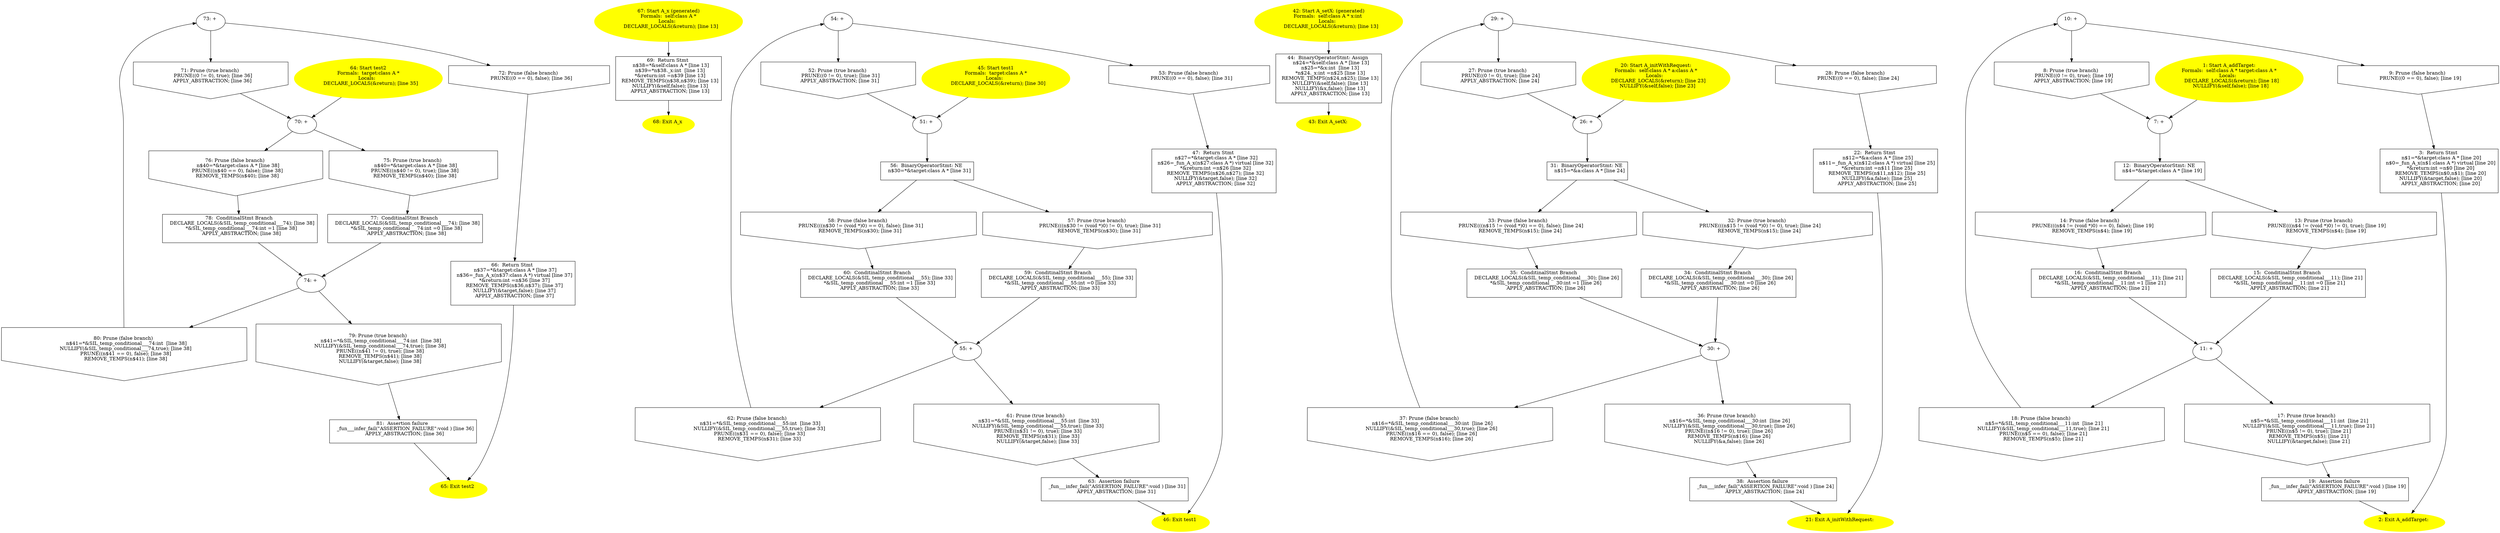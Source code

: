 digraph iCFG {
81 [label="81:  Assertion failure \n   _fun___infer_fail(\"ASSERTION_FAILURE\":void ) [line 36]\n  APPLY_ABSTRACTION; [line 36]\n " shape="box"]
	

	 81 -> 65 ;
80 [label="80: Prune (false branch) \n   n$41=*&SIL_temp_conditional___74:int  [line 38]\n  NULLIFY(&SIL_temp_conditional___74,true); [line 38]\n  PRUNE((n$41 == 0), false); [line 38]\n  REMOVE_TEMPS(n$41); [line 38]\n " shape="invhouse"]
	

	 80 -> 73 ;
79 [label="79: Prune (true branch) \n   n$41=*&SIL_temp_conditional___74:int  [line 38]\n  NULLIFY(&SIL_temp_conditional___74,true); [line 38]\n  PRUNE((n$41 != 0), true); [line 38]\n  REMOVE_TEMPS(n$41); [line 38]\n  NULLIFY(&target,false); [line 38]\n " shape="invhouse"]
	

	 79 -> 81 ;
78 [label="78:  ConditinalStmt Branch \n   DECLARE_LOCALS(&SIL_temp_conditional___74); [line 38]\n  *&SIL_temp_conditional___74:int =1 [line 38]\n  APPLY_ABSTRACTION; [line 38]\n " shape="box"]
	

	 78 -> 74 ;
77 [label="77:  ConditinalStmt Branch \n   DECLARE_LOCALS(&SIL_temp_conditional___74); [line 38]\n  *&SIL_temp_conditional___74:int =0 [line 38]\n  APPLY_ABSTRACTION; [line 38]\n " shape="box"]
	

	 77 -> 74 ;
76 [label="76: Prune (false branch) \n   n$40=*&target:class A * [line 38]\n  PRUNE((n$40 == 0), false); [line 38]\n  REMOVE_TEMPS(n$40); [line 38]\n " shape="invhouse"]
	

	 76 -> 78 ;
75 [label="75: Prune (true branch) \n   n$40=*&target:class A * [line 38]\n  PRUNE((n$40 != 0), true); [line 38]\n  REMOVE_TEMPS(n$40); [line 38]\n " shape="invhouse"]
	

	 75 -> 77 ;
74 [label="74: + \n  " ]
	

	 74 -> 79 ;
	 74 -> 80 ;
73 [label="73: + \n  " ]
	

	 73 -> 71 ;
	 73 -> 72 ;
72 [label="72: Prune (false branch) \n   PRUNE((0 == 0), false); [line 36]\n " shape="invhouse"]
	

	 72 -> 66 ;
71 [label="71: Prune (true branch) \n   PRUNE((0 != 0), true); [line 36]\n  APPLY_ABSTRACTION; [line 36]\n " shape="invhouse"]
	

	 71 -> 70 ;
70 [label="70: + \n  " ]
	

	 70 -> 75 ;
	 70 -> 76 ;
69 [label="69:  Return Stmt \n   n$38=*&self:class A * [line 13]\n  n$39=*n$38._x:int  [line 13]\n  *&return:int =n$39 [line 13]\n  REMOVE_TEMPS(n$38,n$39); [line 13]\n  NULLIFY(&self,false); [line 13]\n  APPLY_ABSTRACTION; [line 13]\n " shape="box"]
	

	 69 -> 68 ;
68 [label="68: Exit A_x \n  " color=yellow style=filled]
	

67 [label="67: Start A_x (generated)\nFormals:  self:class A *\nLocals:  \n   DECLARE_LOCALS(&return); [line 13]\n " color=yellow style=filled]
	

	 67 -> 69 ;
66 [label="66:  Return Stmt \n   n$37=*&target:class A * [line 37]\n  n$36=_fun_A_x(n$37:class A *) virtual [line 37]\n  *&return:int =n$36 [line 37]\n  REMOVE_TEMPS(n$36,n$37); [line 37]\n  NULLIFY(&target,false); [line 37]\n  APPLY_ABSTRACTION; [line 37]\n " shape="box"]
	

	 66 -> 65 ;
65 [label="65: Exit test2 \n  " color=yellow style=filled]
	

64 [label="64: Start test2\nFormals:  target:class A *\nLocals:  \n   DECLARE_LOCALS(&return); [line 35]\n " color=yellow style=filled]
	

	 64 -> 70 ;
63 [label="63:  Assertion failure \n   _fun___infer_fail(\"ASSERTION_FAILURE\":void ) [line 31]\n  APPLY_ABSTRACTION; [line 31]\n " shape="box"]
	

	 63 -> 46 ;
62 [label="62: Prune (false branch) \n   n$31=*&SIL_temp_conditional___55:int  [line 33]\n  NULLIFY(&SIL_temp_conditional___55,true); [line 33]\n  PRUNE((n$31 == 0), false); [line 33]\n  REMOVE_TEMPS(n$31); [line 33]\n " shape="invhouse"]
	

	 62 -> 54 ;
61 [label="61: Prune (true branch) \n   n$31=*&SIL_temp_conditional___55:int  [line 33]\n  NULLIFY(&SIL_temp_conditional___55,true); [line 33]\n  PRUNE((n$31 != 0), true); [line 33]\n  REMOVE_TEMPS(n$31); [line 33]\n  NULLIFY(&target,false); [line 33]\n " shape="invhouse"]
	

	 61 -> 63 ;
60 [label="60:  ConditinalStmt Branch \n   DECLARE_LOCALS(&SIL_temp_conditional___55); [line 33]\n  *&SIL_temp_conditional___55:int =1 [line 33]\n  APPLY_ABSTRACTION; [line 33]\n " shape="box"]
	

	 60 -> 55 ;
59 [label="59:  ConditinalStmt Branch \n   DECLARE_LOCALS(&SIL_temp_conditional___55); [line 33]\n  *&SIL_temp_conditional___55:int =0 [line 33]\n  APPLY_ABSTRACTION; [line 33]\n " shape="box"]
	

	 59 -> 55 ;
58 [label="58: Prune (false branch) \n   PRUNE(((n$30 != (void *)0) == 0), false); [line 31]\n  REMOVE_TEMPS(n$30); [line 31]\n " shape="invhouse"]
	

	 58 -> 60 ;
57 [label="57: Prune (true branch) \n   PRUNE(((n$30 != (void *)0) != 0), true); [line 31]\n  REMOVE_TEMPS(n$30); [line 31]\n " shape="invhouse"]
	

	 57 -> 59 ;
56 [label="56:  BinaryOperatorStmt: NE \n   n$30=*&target:class A * [line 31]\n " shape="box"]
	

	 56 -> 57 ;
	 56 -> 58 ;
55 [label="55: + \n  " ]
	

	 55 -> 61 ;
	 55 -> 62 ;
54 [label="54: + \n  " ]
	

	 54 -> 52 ;
	 54 -> 53 ;
53 [label="53: Prune (false branch) \n   PRUNE((0 == 0), false); [line 31]\n " shape="invhouse"]
	

	 53 -> 47 ;
52 [label="52: Prune (true branch) \n   PRUNE((0 != 0), true); [line 31]\n  APPLY_ABSTRACTION; [line 31]\n " shape="invhouse"]
	

	 52 -> 51 ;
51 [label="51: + \n  " ]
	

	 51 -> 56 ;
47 [label="47:  Return Stmt \n   n$27=*&target:class A * [line 32]\n  n$26=_fun_A_x(n$27:class A *) virtual [line 32]\n  *&return:int =n$26 [line 32]\n  REMOVE_TEMPS(n$26,n$27); [line 32]\n  NULLIFY(&target,false); [line 32]\n  APPLY_ABSTRACTION; [line 32]\n " shape="box"]
	

	 47 -> 46 ;
46 [label="46: Exit test1 \n  " color=yellow style=filled]
	

45 [label="45: Start test1\nFormals:  target:class A *\nLocals:  \n   DECLARE_LOCALS(&return); [line 30]\n " color=yellow style=filled]
	

	 45 -> 51 ;
44 [label="44:  BinaryOperatorStmt: Assign \n   n$24=*&self:class A * [line 13]\n  n$25=*&x:int  [line 13]\n  *n$24._x:int =n$25 [line 13]\n  REMOVE_TEMPS(n$24,n$25); [line 13]\n  NULLIFY(&self,false); [line 13]\n  NULLIFY(&x,false); [line 13]\n  APPLY_ABSTRACTION; [line 13]\n " shape="box"]
	

	 44 -> 43 ;
43 [label="43: Exit A_setX: \n  " color=yellow style=filled]
	

42 [label="42: Start A_setX: (generated)\nFormals:  self:class A * x:int \nLocals:  \n   DECLARE_LOCALS(&return); [line 13]\n " color=yellow style=filled]
	

	 42 -> 44 ;
38 [label="38:  Assertion failure \n   _fun___infer_fail(\"ASSERTION_FAILURE\":void ) [line 24]\n  APPLY_ABSTRACTION; [line 24]\n " shape="box"]
	

	 38 -> 21 ;
37 [label="37: Prune (false branch) \n   n$16=*&SIL_temp_conditional___30:int  [line 26]\n  NULLIFY(&SIL_temp_conditional___30,true); [line 26]\n  PRUNE((n$16 == 0), false); [line 26]\n  REMOVE_TEMPS(n$16); [line 26]\n " shape="invhouse"]
	

	 37 -> 29 ;
36 [label="36: Prune (true branch) \n   n$16=*&SIL_temp_conditional___30:int  [line 26]\n  NULLIFY(&SIL_temp_conditional___30,true); [line 26]\n  PRUNE((n$16 != 0), true); [line 26]\n  REMOVE_TEMPS(n$16); [line 26]\n  NULLIFY(&a,false); [line 26]\n " shape="invhouse"]
	

	 36 -> 38 ;
35 [label="35:  ConditinalStmt Branch \n   DECLARE_LOCALS(&SIL_temp_conditional___30); [line 26]\n  *&SIL_temp_conditional___30:int =1 [line 26]\n  APPLY_ABSTRACTION; [line 26]\n " shape="box"]
	

	 35 -> 30 ;
34 [label="34:  ConditinalStmt Branch \n   DECLARE_LOCALS(&SIL_temp_conditional___30); [line 26]\n  *&SIL_temp_conditional___30:int =0 [line 26]\n  APPLY_ABSTRACTION; [line 26]\n " shape="box"]
	

	 34 -> 30 ;
33 [label="33: Prune (false branch) \n   PRUNE(((n$15 != (void *)0) == 0), false); [line 24]\n  REMOVE_TEMPS(n$15); [line 24]\n " shape="invhouse"]
	

	 33 -> 35 ;
32 [label="32: Prune (true branch) \n   PRUNE(((n$15 != (void *)0) != 0), true); [line 24]\n  REMOVE_TEMPS(n$15); [line 24]\n " shape="invhouse"]
	

	 32 -> 34 ;
31 [label="31:  BinaryOperatorStmt: NE \n   n$15=*&a:class A * [line 24]\n " shape="box"]
	

	 31 -> 32 ;
	 31 -> 33 ;
30 [label="30: + \n  " ]
	

	 30 -> 36 ;
	 30 -> 37 ;
29 [label="29: + \n  " ]
	

	 29 -> 27 ;
	 29 -> 28 ;
28 [label="28: Prune (false branch) \n   PRUNE((0 == 0), false); [line 24]\n " shape="invhouse"]
	

	 28 -> 22 ;
27 [label="27: Prune (true branch) \n   PRUNE((0 != 0), true); [line 24]\n  APPLY_ABSTRACTION; [line 24]\n " shape="invhouse"]
	

	 27 -> 26 ;
26 [label="26: + \n  " ]
	

	 26 -> 31 ;
22 [label="22:  Return Stmt \n   n$12=*&a:class A * [line 25]\n  n$11=_fun_A_x(n$12:class A *) virtual [line 25]\n  *&return:int =n$11 [line 25]\n  REMOVE_TEMPS(n$11,n$12); [line 25]\n  NULLIFY(&a,false); [line 25]\n  APPLY_ABSTRACTION; [line 25]\n " shape="box"]
	

	 22 -> 21 ;
21 [label="21: Exit A_initWithRequest: \n  " color=yellow style=filled]
	

20 [label="20: Start A_initWithRequest:\nFormals:  self:class A * a:class A *\nLocals:  \n   DECLARE_LOCALS(&return); [line 23]\n  NULLIFY(&self,false); [line 23]\n " color=yellow style=filled]
	

	 20 -> 26 ;
19 [label="19:  Assertion failure \n   _fun___infer_fail(\"ASSERTION_FAILURE\":void ) [line 19]\n  APPLY_ABSTRACTION; [line 19]\n " shape="box"]
	

	 19 -> 2 ;
18 [label="18: Prune (false branch) \n   n$5=*&SIL_temp_conditional___11:int  [line 21]\n  NULLIFY(&SIL_temp_conditional___11,true); [line 21]\n  PRUNE((n$5 == 0), false); [line 21]\n  REMOVE_TEMPS(n$5); [line 21]\n " shape="invhouse"]
	

	 18 -> 10 ;
17 [label="17: Prune (true branch) \n   n$5=*&SIL_temp_conditional___11:int  [line 21]\n  NULLIFY(&SIL_temp_conditional___11,true); [line 21]\n  PRUNE((n$5 != 0), true); [line 21]\n  REMOVE_TEMPS(n$5); [line 21]\n  NULLIFY(&target,false); [line 21]\n " shape="invhouse"]
	

	 17 -> 19 ;
16 [label="16:  ConditinalStmt Branch \n   DECLARE_LOCALS(&SIL_temp_conditional___11); [line 21]\n  *&SIL_temp_conditional___11:int =1 [line 21]\n  APPLY_ABSTRACTION; [line 21]\n " shape="box"]
	

	 16 -> 11 ;
15 [label="15:  ConditinalStmt Branch \n   DECLARE_LOCALS(&SIL_temp_conditional___11); [line 21]\n  *&SIL_temp_conditional___11:int =0 [line 21]\n  APPLY_ABSTRACTION; [line 21]\n " shape="box"]
	

	 15 -> 11 ;
14 [label="14: Prune (false branch) \n   PRUNE(((n$4 != (void *)0) == 0), false); [line 19]\n  REMOVE_TEMPS(n$4); [line 19]\n " shape="invhouse"]
	

	 14 -> 16 ;
13 [label="13: Prune (true branch) \n   PRUNE(((n$4 != (void *)0) != 0), true); [line 19]\n  REMOVE_TEMPS(n$4); [line 19]\n " shape="invhouse"]
	

	 13 -> 15 ;
12 [label="12:  BinaryOperatorStmt: NE \n   n$4=*&target:class A * [line 19]\n " shape="box"]
	

	 12 -> 13 ;
	 12 -> 14 ;
11 [label="11: + \n  " ]
	

	 11 -> 17 ;
	 11 -> 18 ;
10 [label="10: + \n  " ]
	

	 10 -> 8 ;
	 10 -> 9 ;
9 [label="9: Prune (false branch) \n   PRUNE((0 == 0), false); [line 19]\n " shape="invhouse"]
	

	 9 -> 3 ;
8 [label="8: Prune (true branch) \n   PRUNE((0 != 0), true); [line 19]\n  APPLY_ABSTRACTION; [line 19]\n " shape="invhouse"]
	

	 8 -> 7 ;
7 [label="7: + \n  " ]
	

	 7 -> 12 ;
3 [label="3:  Return Stmt \n   n$1=*&target:class A * [line 20]\n  n$0=_fun_A_x(n$1:class A *) virtual [line 20]\n  *&return:int =n$0 [line 20]\n  REMOVE_TEMPS(n$0,n$1); [line 20]\n  NULLIFY(&target,false); [line 20]\n  APPLY_ABSTRACTION; [line 20]\n " shape="box"]
	

	 3 -> 2 ;
2 [label="2: Exit A_addTarget: \n  " color=yellow style=filled]
	

1 [label="1: Start A_addTarget:\nFormals:  self:class A * target:class A *\nLocals:  \n   DECLARE_LOCALS(&return); [line 18]\n  NULLIFY(&self,false); [line 18]\n " color=yellow style=filled]
	

	 1 -> 7 ;
}
